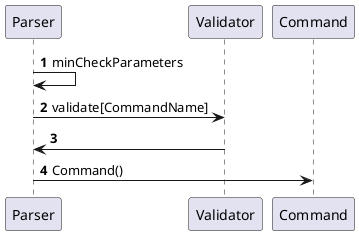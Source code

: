 @startuml
'https://plantuml.com/sequence-diagram

autonumber
Parser -> Parser: minCheckParameters
Parser -> Validator: validate[CommandName]
Validator -> Parser
Parser -> Command: Command()

@enduml